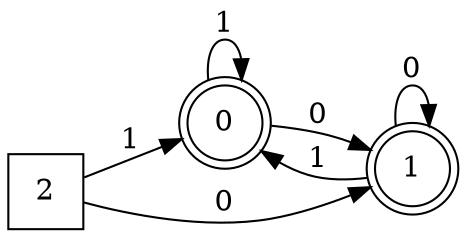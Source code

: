 digraph G {
	rankdir=LR;
	0->1[ label=0 ];
	0->0[ label=1 ];
	2->1[ label=0 ];
	2->0[ label=1 ];
	1->1[ label=0 ];
	1->0[ label=1 ];
	0 [ shape=doublecircle ];
	1 [ shape=doublecircle ];
	2 [ shape=square ];

}

